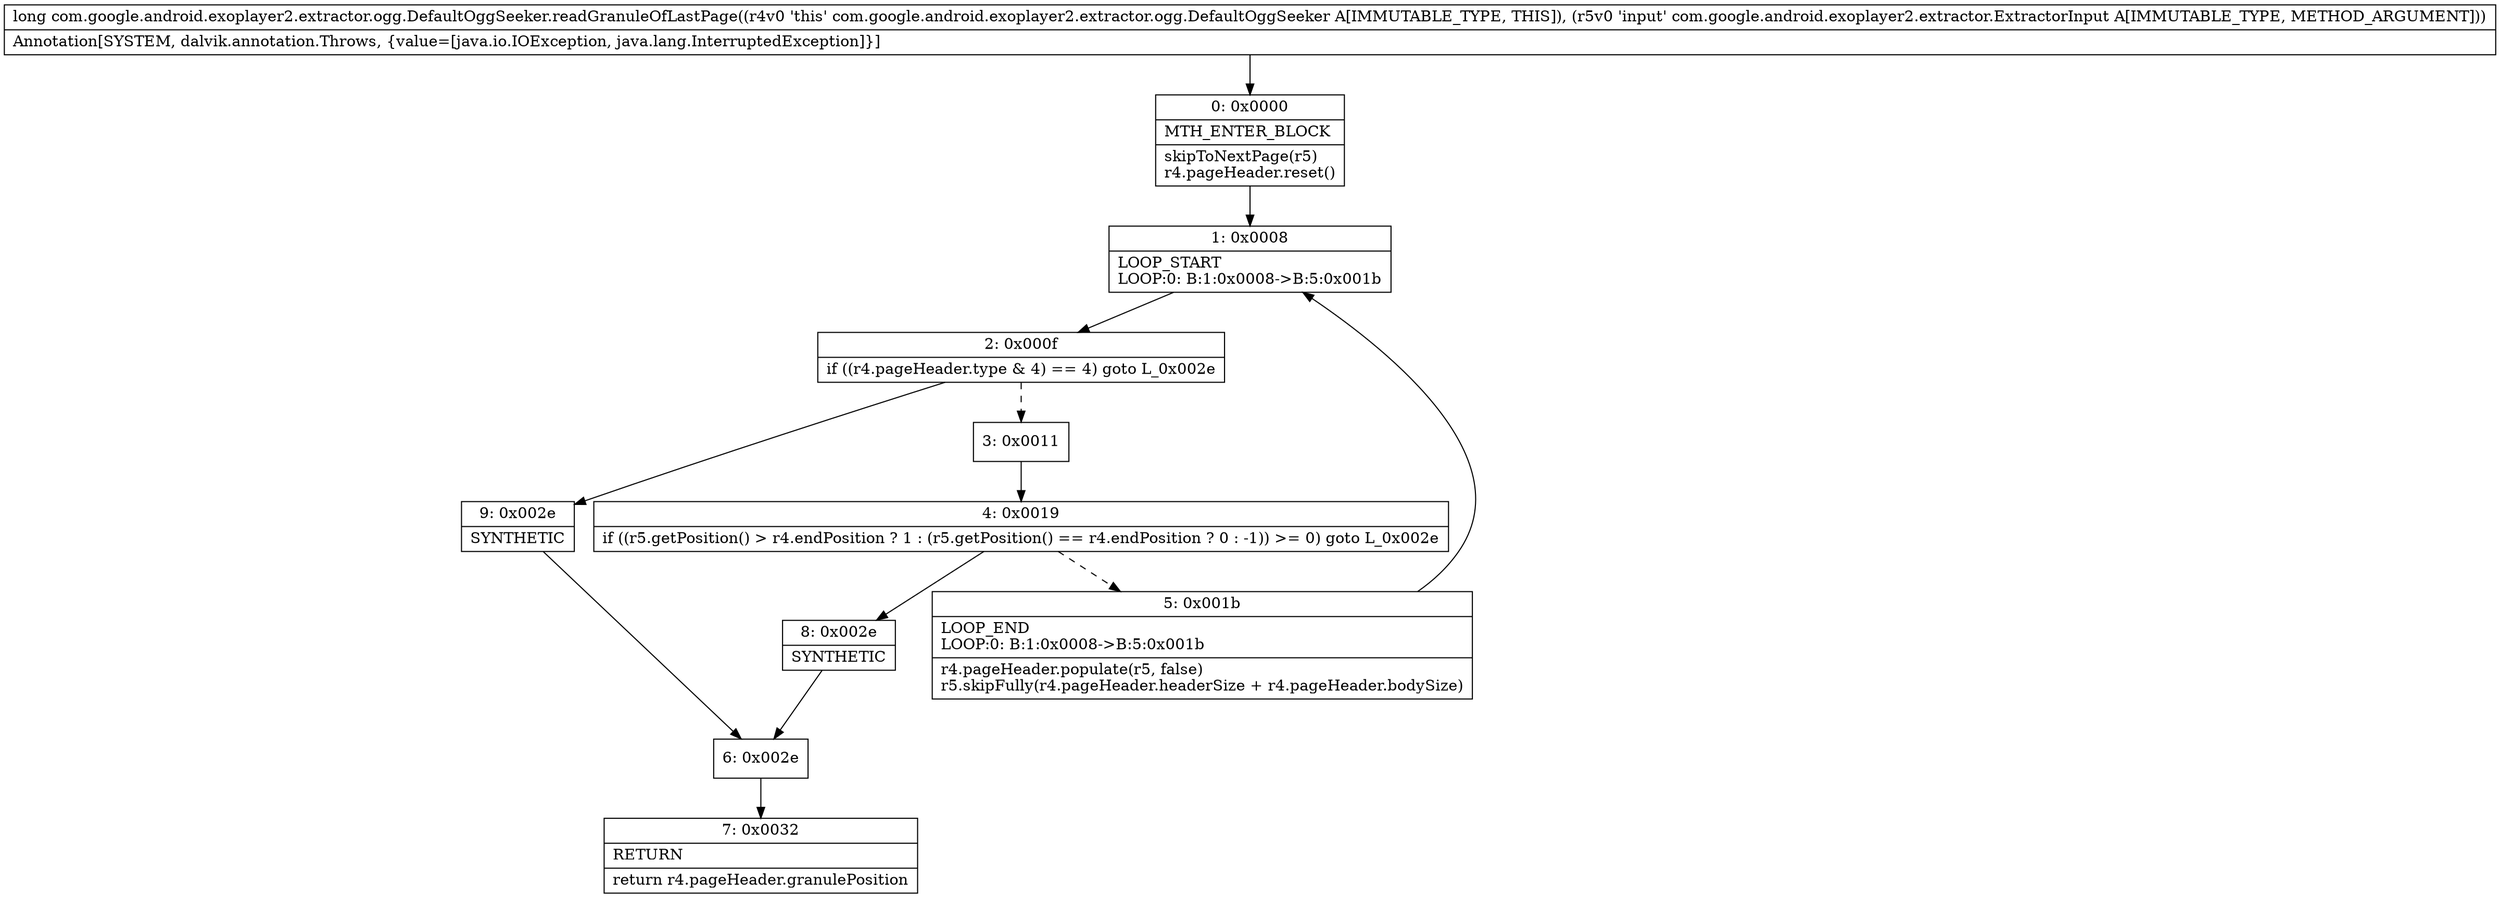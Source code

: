 digraph "CFG forcom.google.android.exoplayer2.extractor.ogg.DefaultOggSeeker.readGranuleOfLastPage(Lcom\/google\/android\/exoplayer2\/extractor\/ExtractorInput;)J" {
Node_0 [shape=record,label="{0\:\ 0x0000|MTH_ENTER_BLOCK\l|skipToNextPage(r5)\lr4.pageHeader.reset()\l}"];
Node_1 [shape=record,label="{1\:\ 0x0008|LOOP_START\lLOOP:0: B:1:0x0008\-\>B:5:0x001b\l}"];
Node_2 [shape=record,label="{2\:\ 0x000f|if ((r4.pageHeader.type & 4) == 4) goto L_0x002e\l}"];
Node_3 [shape=record,label="{3\:\ 0x0011}"];
Node_4 [shape=record,label="{4\:\ 0x0019|if ((r5.getPosition() \> r4.endPosition ? 1 : (r5.getPosition() == r4.endPosition ? 0 : \-1)) \>= 0) goto L_0x002e\l}"];
Node_5 [shape=record,label="{5\:\ 0x001b|LOOP_END\lLOOP:0: B:1:0x0008\-\>B:5:0x001b\l|r4.pageHeader.populate(r5, false)\lr5.skipFully(r4.pageHeader.headerSize + r4.pageHeader.bodySize)\l}"];
Node_6 [shape=record,label="{6\:\ 0x002e}"];
Node_7 [shape=record,label="{7\:\ 0x0032|RETURN\l|return r4.pageHeader.granulePosition\l}"];
Node_8 [shape=record,label="{8\:\ 0x002e|SYNTHETIC\l}"];
Node_9 [shape=record,label="{9\:\ 0x002e|SYNTHETIC\l}"];
MethodNode[shape=record,label="{long com.google.android.exoplayer2.extractor.ogg.DefaultOggSeeker.readGranuleOfLastPage((r4v0 'this' com.google.android.exoplayer2.extractor.ogg.DefaultOggSeeker A[IMMUTABLE_TYPE, THIS]), (r5v0 'input' com.google.android.exoplayer2.extractor.ExtractorInput A[IMMUTABLE_TYPE, METHOD_ARGUMENT]))  | Annotation[SYSTEM, dalvik.annotation.Throws, \{value=[java.io.IOException, java.lang.InterruptedException]\}]\l}"];
MethodNode -> Node_0;
Node_0 -> Node_1;
Node_1 -> Node_2;
Node_2 -> Node_3[style=dashed];
Node_2 -> Node_9;
Node_3 -> Node_4;
Node_4 -> Node_5[style=dashed];
Node_4 -> Node_8;
Node_5 -> Node_1;
Node_6 -> Node_7;
Node_8 -> Node_6;
Node_9 -> Node_6;
}


